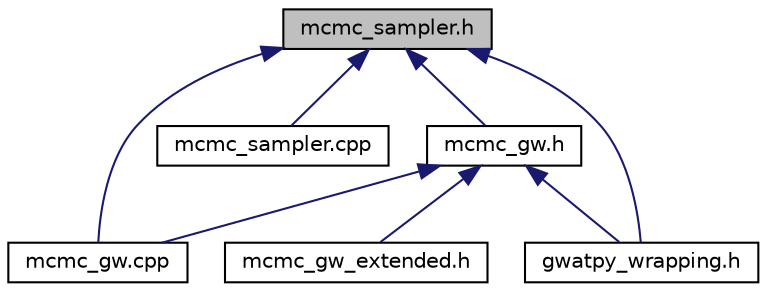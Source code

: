 digraph "mcmc_sampler.h"
{
  edge [fontname="Helvetica",fontsize="10",labelfontname="Helvetica",labelfontsize="10"];
  node [fontname="Helvetica",fontsize="10",shape=record];
  Node20 [label="mcmc_sampler.h",height=0.2,width=0.4,color="black", fillcolor="grey75", style="filled", fontcolor="black"];
  Node20 -> Node21 [dir="back",color="midnightblue",fontsize="10",style="solid",fontname="Helvetica"];
  Node21 [label="mcmc_gw.cpp",height=0.2,width=0.4,color="black", fillcolor="white", style="filled",URL="$de/dbe/mcmc__gw_8cpp.html"];
  Node20 -> Node22 [dir="back",color="midnightblue",fontsize="10",style="solid",fontname="Helvetica"];
  Node22 [label="mcmc_sampler.cpp",height=0.2,width=0.4,color="black", fillcolor="white", style="filled",URL="$d6/dd4/mcmc__sampler_8cpp.html"];
  Node20 -> Node23 [dir="back",color="midnightblue",fontsize="10",style="solid",fontname="Helvetica"];
  Node23 [label="mcmc_gw.h",height=0.2,width=0.4,color="black", fillcolor="white", style="filled",URL="$de/d8d/mcmc__gw_8h.html"];
  Node23 -> Node21 [dir="back",color="midnightblue",fontsize="10",style="solid",fontname="Helvetica"];
  Node23 -> Node24 [dir="back",color="midnightblue",fontsize="10",style="solid",fontname="Helvetica"];
  Node24 [label="gwatpy_wrapping.h",height=0.2,width=0.4,color="black", fillcolor="white", style="filled",URL="$d4/d77/gwatpy__wrapping_8h_source.html"];
  Node23 -> Node25 [dir="back",color="midnightblue",fontsize="10",style="solid",fontname="Helvetica"];
  Node25 [label="mcmc_gw_extended.h",height=0.2,width=0.4,color="black", fillcolor="white", style="filled",URL="$d2/dc8/mcmc__gw__extended_8h_source.html"];
  Node20 -> Node24 [dir="back",color="midnightblue",fontsize="10",style="solid",fontname="Helvetica"];
}
